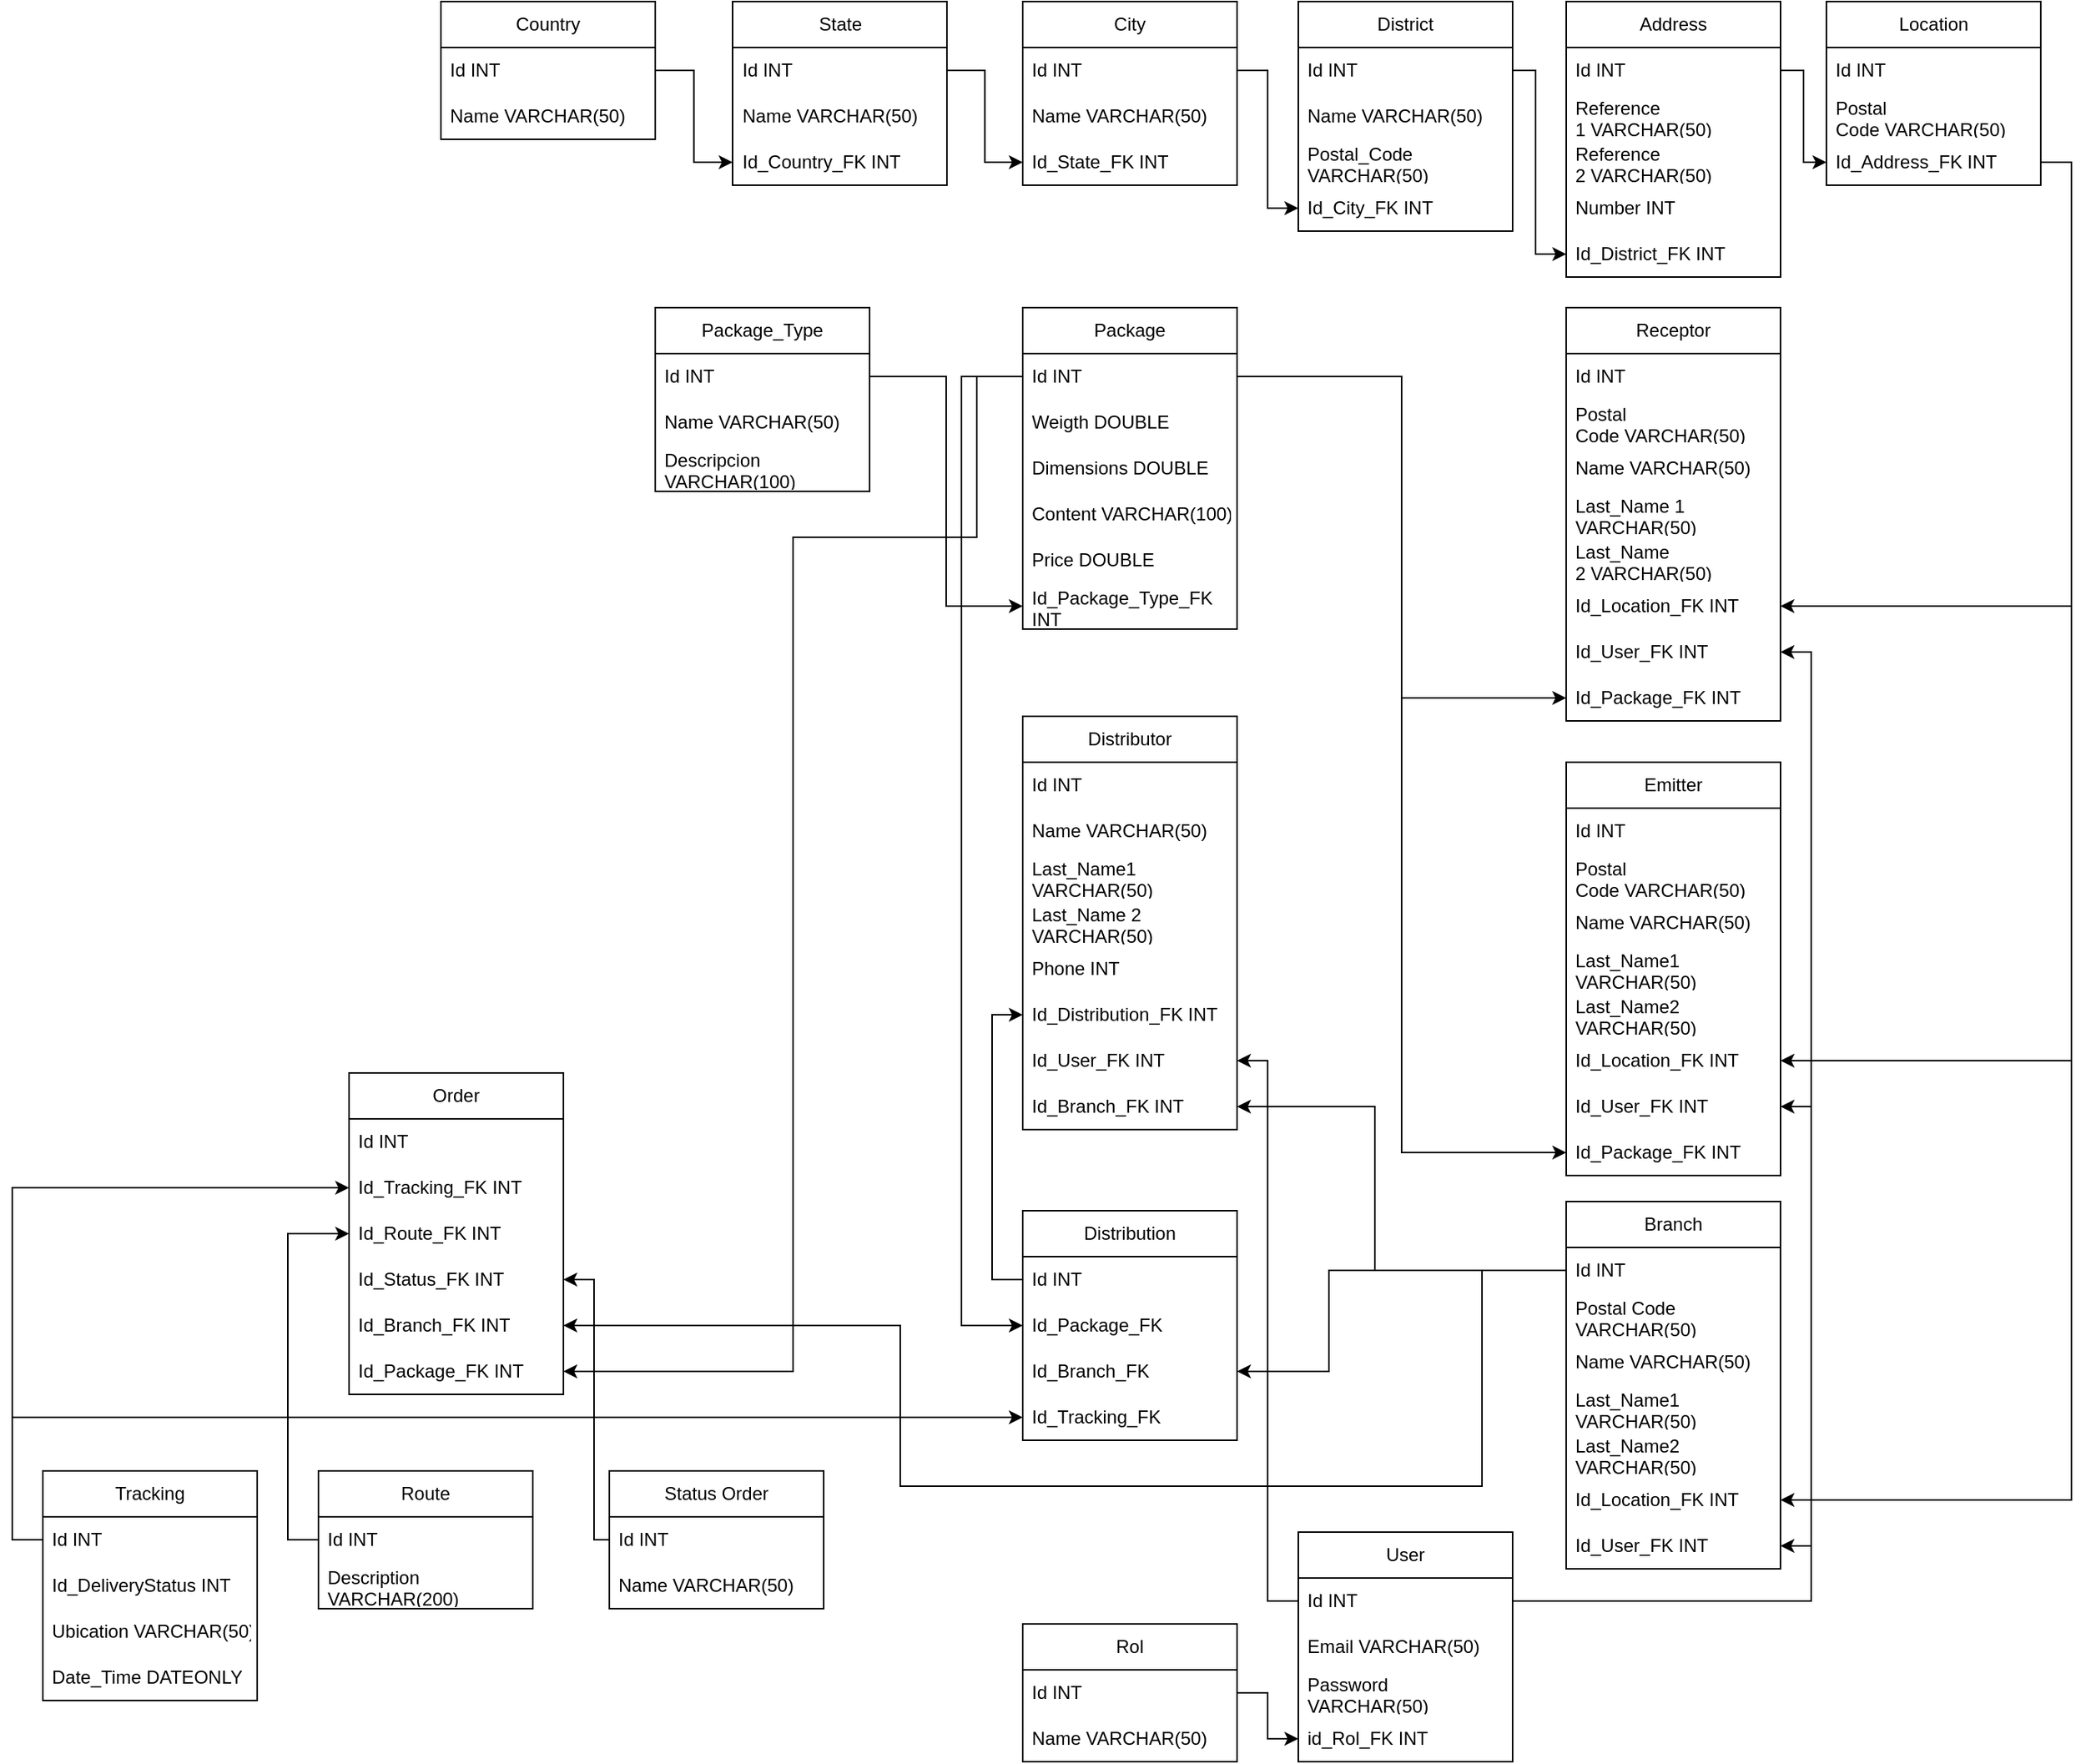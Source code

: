<mxfile version="22.1.5" type="device">
  <diagram name="Página-1" id="LrJ7DV3zyN1bLIxmUXlE">
    <mxGraphModel dx="2083" dy="2150" grid="1" gridSize="10" guides="1" tooltips="1" connect="1" arrows="1" fold="1" page="1" pageScale="1" pageWidth="827" pageHeight="1169" math="0" shadow="0">
      <root>
        <mxCell id="0" />
        <mxCell id="1" parent="0" />
        <mxCell id="vEgsFkJdeRJ79fr8vC9e-1" value="Country" style="swimlane;fontStyle=0;childLayout=stackLayout;horizontal=1;startSize=30;horizontalStack=0;resizeParent=1;resizeParentMax=0;resizeLast=0;collapsible=1;marginBottom=0;whiteSpace=wrap;html=1;" vertex="1" parent="1">
          <mxGeometry x="1000" y="-1120" width="140" height="90" as="geometry" />
        </mxCell>
        <mxCell id="vEgsFkJdeRJ79fr8vC9e-2" value="Id INT" style="text;strokeColor=none;fillColor=none;align=left;verticalAlign=middle;spacingLeft=4;spacingRight=4;overflow=hidden;points=[[0,0.5],[1,0.5]];portConstraint=eastwest;rotatable=0;whiteSpace=wrap;html=1;" vertex="1" parent="vEgsFkJdeRJ79fr8vC9e-1">
          <mxGeometry y="30" width="140" height="30" as="geometry" />
        </mxCell>
        <mxCell id="vEgsFkJdeRJ79fr8vC9e-3" value="Name VARCHAR(50)" style="text;strokeColor=none;fillColor=none;align=left;verticalAlign=middle;spacingLeft=4;spacingRight=4;overflow=hidden;points=[[0,0.5],[1,0.5]];portConstraint=eastwest;rotatable=0;whiteSpace=wrap;html=1;" vertex="1" parent="vEgsFkJdeRJ79fr8vC9e-1">
          <mxGeometry y="60" width="140" height="30" as="geometry" />
        </mxCell>
        <mxCell id="vEgsFkJdeRJ79fr8vC9e-4" value="City" style="swimlane;fontStyle=0;childLayout=stackLayout;horizontal=1;startSize=30;horizontalStack=0;resizeParent=1;resizeParentMax=0;resizeLast=0;collapsible=1;marginBottom=0;whiteSpace=wrap;html=1;" vertex="1" parent="1">
          <mxGeometry x="1380" y="-1120" width="140" height="120" as="geometry" />
        </mxCell>
        <mxCell id="vEgsFkJdeRJ79fr8vC9e-5" value="Id INT" style="text;strokeColor=none;fillColor=none;align=left;verticalAlign=middle;spacingLeft=4;spacingRight=4;overflow=hidden;points=[[0,0.5],[1,0.5]];portConstraint=eastwest;rotatable=0;whiteSpace=wrap;html=1;" vertex="1" parent="vEgsFkJdeRJ79fr8vC9e-4">
          <mxGeometry y="30" width="140" height="30" as="geometry" />
        </mxCell>
        <mxCell id="vEgsFkJdeRJ79fr8vC9e-6" value="Name VARCHAR(50)" style="text;strokeColor=none;fillColor=none;align=left;verticalAlign=middle;spacingLeft=4;spacingRight=4;overflow=hidden;points=[[0,0.5],[1,0.5]];portConstraint=eastwest;rotatable=0;whiteSpace=wrap;html=1;fontStyle=0" vertex="1" parent="vEgsFkJdeRJ79fr8vC9e-4">
          <mxGeometry y="60" width="140" height="30" as="geometry" />
        </mxCell>
        <mxCell id="vEgsFkJdeRJ79fr8vC9e-7" value="Id_State_FK INT" style="text;strokeColor=none;fillColor=none;align=left;verticalAlign=middle;spacingLeft=4;spacingRight=4;overflow=hidden;points=[[0,0.5],[1,0.5]];portConstraint=eastwest;rotatable=0;whiteSpace=wrap;html=1;fontStyle=0" vertex="1" parent="vEgsFkJdeRJ79fr8vC9e-4">
          <mxGeometry y="90" width="140" height="30" as="geometry" />
        </mxCell>
        <mxCell id="vEgsFkJdeRJ79fr8vC9e-8" value="State" style="swimlane;fontStyle=0;childLayout=stackLayout;horizontal=1;startSize=30;horizontalStack=0;resizeParent=1;resizeParentMax=0;resizeLast=0;collapsible=1;marginBottom=0;whiteSpace=wrap;html=1;" vertex="1" parent="1">
          <mxGeometry x="1190.5" y="-1120" width="140" height="120" as="geometry" />
        </mxCell>
        <mxCell id="vEgsFkJdeRJ79fr8vC9e-9" value="Id INT" style="text;strokeColor=none;fillColor=none;align=left;verticalAlign=middle;spacingLeft=4;spacingRight=4;overflow=hidden;points=[[0,0.5],[1,0.5]];portConstraint=eastwest;rotatable=0;whiteSpace=wrap;html=1;" vertex="1" parent="vEgsFkJdeRJ79fr8vC9e-8">
          <mxGeometry y="30" width="140" height="30" as="geometry" />
        </mxCell>
        <mxCell id="vEgsFkJdeRJ79fr8vC9e-10" value="Name VARCHAR(50)" style="text;strokeColor=none;fillColor=none;align=left;verticalAlign=middle;spacingLeft=4;spacingRight=4;overflow=hidden;points=[[0,0.5],[1,0.5]];portConstraint=eastwest;rotatable=0;whiteSpace=wrap;html=1;" vertex="1" parent="vEgsFkJdeRJ79fr8vC9e-8">
          <mxGeometry y="60" width="140" height="30" as="geometry" />
        </mxCell>
        <mxCell id="vEgsFkJdeRJ79fr8vC9e-11" value="Id_Country_FK INT" style="text;strokeColor=none;fillColor=none;align=left;verticalAlign=middle;spacingLeft=4;spacingRight=4;overflow=hidden;points=[[0,0.5],[1,0.5]];portConstraint=eastwest;rotatable=0;whiteSpace=wrap;html=1;" vertex="1" parent="vEgsFkJdeRJ79fr8vC9e-8">
          <mxGeometry y="90" width="140" height="30" as="geometry" />
        </mxCell>
        <mxCell id="vEgsFkJdeRJ79fr8vC9e-12" value="District" style="swimlane;fontStyle=0;childLayout=stackLayout;horizontal=1;startSize=30;horizontalStack=0;resizeParent=1;resizeParentMax=0;resizeLast=0;collapsible=1;marginBottom=0;whiteSpace=wrap;html=1;" vertex="1" parent="1">
          <mxGeometry x="1560" y="-1120" width="140" height="150" as="geometry" />
        </mxCell>
        <mxCell id="vEgsFkJdeRJ79fr8vC9e-13" value="Id INT" style="text;strokeColor=none;fillColor=none;align=left;verticalAlign=middle;spacingLeft=4;spacingRight=4;overflow=hidden;points=[[0,0.5],[1,0.5]];portConstraint=eastwest;rotatable=0;whiteSpace=wrap;html=1;" vertex="1" parent="vEgsFkJdeRJ79fr8vC9e-12">
          <mxGeometry y="30" width="140" height="30" as="geometry" />
        </mxCell>
        <mxCell id="vEgsFkJdeRJ79fr8vC9e-14" value="Name VARCHAR(50)" style="text;strokeColor=none;fillColor=none;align=left;verticalAlign=middle;spacingLeft=4;spacingRight=4;overflow=hidden;points=[[0,0.5],[1,0.5]];portConstraint=eastwest;rotatable=0;whiteSpace=wrap;html=1;" vertex="1" parent="vEgsFkJdeRJ79fr8vC9e-12">
          <mxGeometry y="60" width="140" height="30" as="geometry" />
        </mxCell>
        <mxCell id="vEgsFkJdeRJ79fr8vC9e-15" value="Postal_Code&amp;nbsp;&lt;br&gt;VARCHAR(50)" style="text;strokeColor=none;fillColor=none;align=left;verticalAlign=middle;spacingLeft=4;spacingRight=4;overflow=hidden;points=[[0,0.5],[1,0.5]];portConstraint=eastwest;rotatable=0;whiteSpace=wrap;html=1;" vertex="1" parent="vEgsFkJdeRJ79fr8vC9e-12">
          <mxGeometry y="90" width="140" height="30" as="geometry" />
        </mxCell>
        <mxCell id="vEgsFkJdeRJ79fr8vC9e-16" value="Id_City_FK INT" style="text;strokeColor=none;fillColor=none;align=left;verticalAlign=middle;spacingLeft=4;spacingRight=4;overflow=hidden;points=[[0,0.5],[1,0.5]];portConstraint=eastwest;rotatable=0;whiteSpace=wrap;html=1;" vertex="1" parent="vEgsFkJdeRJ79fr8vC9e-12">
          <mxGeometry y="120" width="140" height="30" as="geometry" />
        </mxCell>
        <mxCell id="vEgsFkJdeRJ79fr8vC9e-17" value="Address" style="swimlane;fontStyle=0;childLayout=stackLayout;horizontal=1;startSize=30;horizontalStack=0;resizeParent=1;resizeParentMax=0;resizeLast=0;collapsible=1;marginBottom=0;whiteSpace=wrap;html=1;" vertex="1" parent="1">
          <mxGeometry x="1735" y="-1120" width="140" height="180" as="geometry" />
        </mxCell>
        <mxCell id="vEgsFkJdeRJ79fr8vC9e-18" value="Id INT" style="text;strokeColor=none;fillColor=none;align=left;verticalAlign=middle;spacingLeft=4;spacingRight=4;overflow=hidden;points=[[0,0.5],[1,0.5]];portConstraint=eastwest;rotatable=0;whiteSpace=wrap;html=1;" vertex="1" parent="vEgsFkJdeRJ79fr8vC9e-17">
          <mxGeometry y="30" width="140" height="30" as="geometry" />
        </mxCell>
        <mxCell id="vEgsFkJdeRJ79fr8vC9e-19" value="Reference 1&amp;nbsp;VARCHAR(50)" style="text;strokeColor=none;fillColor=none;align=left;verticalAlign=middle;spacingLeft=4;spacingRight=4;overflow=hidden;points=[[0,0.5],[1,0.5]];portConstraint=eastwest;rotatable=0;whiteSpace=wrap;html=1;" vertex="1" parent="vEgsFkJdeRJ79fr8vC9e-17">
          <mxGeometry y="60" width="140" height="30" as="geometry" />
        </mxCell>
        <mxCell id="vEgsFkJdeRJ79fr8vC9e-20" value="Reference 2&amp;nbsp;VARCHAR(50)" style="text;strokeColor=none;fillColor=none;align=left;verticalAlign=middle;spacingLeft=4;spacingRight=4;overflow=hidden;points=[[0,0.5],[1,0.5]];portConstraint=eastwest;rotatable=0;whiteSpace=wrap;html=1;" vertex="1" parent="vEgsFkJdeRJ79fr8vC9e-17">
          <mxGeometry y="90" width="140" height="30" as="geometry" />
        </mxCell>
        <mxCell id="vEgsFkJdeRJ79fr8vC9e-21" value="Number INT" style="text;strokeColor=none;fillColor=none;align=left;verticalAlign=middle;spacingLeft=4;spacingRight=4;overflow=hidden;points=[[0,0.5],[1,0.5]];portConstraint=eastwest;rotatable=0;whiteSpace=wrap;html=1;" vertex="1" parent="vEgsFkJdeRJ79fr8vC9e-17">
          <mxGeometry y="120" width="140" height="30" as="geometry" />
        </mxCell>
        <mxCell id="vEgsFkJdeRJ79fr8vC9e-22" value="Id_District_FK INT" style="text;strokeColor=none;fillColor=none;align=left;verticalAlign=middle;spacingLeft=4;spacingRight=4;overflow=hidden;points=[[0,0.5],[1,0.5]];portConstraint=eastwest;rotatable=0;whiteSpace=wrap;html=1;" vertex="1" parent="vEgsFkJdeRJ79fr8vC9e-17">
          <mxGeometry y="150" width="140" height="30" as="geometry" />
        </mxCell>
        <mxCell id="vEgsFkJdeRJ79fr8vC9e-23" style="edgeStyle=orthogonalEdgeStyle;rounded=0;orthogonalLoop=1;jettySize=auto;html=1;exitX=1;exitY=0.5;exitDx=0;exitDy=0;" edge="1" parent="1" source="vEgsFkJdeRJ79fr8vC9e-2" target="vEgsFkJdeRJ79fr8vC9e-11">
          <mxGeometry relative="1" as="geometry" />
        </mxCell>
        <mxCell id="vEgsFkJdeRJ79fr8vC9e-24" style="edgeStyle=orthogonalEdgeStyle;rounded=0;orthogonalLoop=1;jettySize=auto;html=1;exitX=1;exitY=0.5;exitDx=0;exitDy=0;" edge="1" parent="1" source="vEgsFkJdeRJ79fr8vC9e-9" target="vEgsFkJdeRJ79fr8vC9e-7">
          <mxGeometry relative="1" as="geometry" />
        </mxCell>
        <mxCell id="vEgsFkJdeRJ79fr8vC9e-25" style="edgeStyle=orthogonalEdgeStyle;rounded=0;orthogonalLoop=1;jettySize=auto;html=1;exitX=1;exitY=0.5;exitDx=0;exitDy=0;entryX=0;entryY=0.5;entryDx=0;entryDy=0;" edge="1" parent="1" source="vEgsFkJdeRJ79fr8vC9e-5" target="vEgsFkJdeRJ79fr8vC9e-16">
          <mxGeometry relative="1" as="geometry" />
        </mxCell>
        <mxCell id="vEgsFkJdeRJ79fr8vC9e-26" style="edgeStyle=orthogonalEdgeStyle;rounded=0;orthogonalLoop=1;jettySize=auto;html=1;exitX=1;exitY=0.5;exitDx=0;exitDy=0;" edge="1" parent="1" source="vEgsFkJdeRJ79fr8vC9e-13" target="vEgsFkJdeRJ79fr8vC9e-22">
          <mxGeometry relative="1" as="geometry">
            <Array as="points">
              <mxPoint x="1715" y="-1075" />
              <mxPoint x="1715" y="-955" />
            </Array>
          </mxGeometry>
        </mxCell>
        <mxCell id="vEgsFkJdeRJ79fr8vC9e-27" value="Location" style="swimlane;fontStyle=0;childLayout=stackLayout;horizontal=1;startSize=30;horizontalStack=0;resizeParent=1;resizeParentMax=0;resizeLast=0;collapsible=1;marginBottom=0;whiteSpace=wrap;html=1;" vertex="1" parent="1">
          <mxGeometry x="1904.95" y="-1120" width="140" height="120" as="geometry" />
        </mxCell>
        <mxCell id="vEgsFkJdeRJ79fr8vC9e-28" value="Id INT" style="text;strokeColor=none;fillColor=none;align=left;verticalAlign=middle;spacingLeft=4;spacingRight=4;overflow=hidden;points=[[0,0.5],[1,0.5]];portConstraint=eastwest;rotatable=0;whiteSpace=wrap;html=1;" vertex="1" parent="vEgsFkJdeRJ79fr8vC9e-27">
          <mxGeometry y="30" width="140" height="30" as="geometry" />
        </mxCell>
        <mxCell id="vEgsFkJdeRJ79fr8vC9e-29" value="Postal Code&amp;nbsp;VARCHAR(50)" style="text;strokeColor=none;fillColor=none;align=left;verticalAlign=middle;spacingLeft=4;spacingRight=4;overflow=hidden;points=[[0,0.5],[1,0.5]];portConstraint=eastwest;rotatable=0;whiteSpace=wrap;html=1;" vertex="1" parent="vEgsFkJdeRJ79fr8vC9e-27">
          <mxGeometry y="60" width="140" height="30" as="geometry" />
        </mxCell>
        <mxCell id="vEgsFkJdeRJ79fr8vC9e-30" value="Id_Address_FK INT" style="text;strokeColor=none;fillColor=none;align=left;verticalAlign=middle;spacingLeft=4;spacingRight=4;overflow=hidden;points=[[0,0.5],[1,0.5]];portConstraint=eastwest;rotatable=0;whiteSpace=wrap;html=1;" vertex="1" parent="vEgsFkJdeRJ79fr8vC9e-27">
          <mxGeometry y="90" width="140" height="30" as="geometry" />
        </mxCell>
        <mxCell id="vEgsFkJdeRJ79fr8vC9e-31" style="edgeStyle=orthogonalEdgeStyle;rounded=0;orthogonalLoop=1;jettySize=auto;html=1;exitX=1;exitY=0.5;exitDx=0;exitDy=0;entryX=0;entryY=0.5;entryDx=0;entryDy=0;" edge="1" parent="1" source="vEgsFkJdeRJ79fr8vC9e-18" target="vEgsFkJdeRJ79fr8vC9e-30">
          <mxGeometry relative="1" as="geometry">
            <Array as="points">
              <mxPoint x="1890" y="-1075" />
              <mxPoint x="1890" y="-1015" />
            </Array>
          </mxGeometry>
        </mxCell>
        <mxCell id="vEgsFkJdeRJ79fr8vC9e-32" value="Receptor" style="swimlane;fontStyle=0;childLayout=stackLayout;horizontal=1;startSize=30;horizontalStack=0;resizeParent=1;resizeParentMax=0;resizeLast=0;collapsible=1;marginBottom=0;whiteSpace=wrap;html=1;" vertex="1" parent="1">
          <mxGeometry x="1734.95" y="-920" width="140" height="270" as="geometry" />
        </mxCell>
        <mxCell id="vEgsFkJdeRJ79fr8vC9e-33" value="Id INT" style="text;strokeColor=none;fillColor=none;align=left;verticalAlign=middle;spacingLeft=4;spacingRight=4;overflow=hidden;points=[[0,0.5],[1,0.5]];portConstraint=eastwest;rotatable=0;whiteSpace=wrap;html=1;" vertex="1" parent="vEgsFkJdeRJ79fr8vC9e-32">
          <mxGeometry y="30" width="140" height="30" as="geometry" />
        </mxCell>
        <mxCell id="vEgsFkJdeRJ79fr8vC9e-34" value="Postal Code&amp;nbsp;VARCHAR(50)" style="text;strokeColor=none;fillColor=none;align=left;verticalAlign=middle;spacingLeft=4;spacingRight=4;overflow=hidden;points=[[0,0.5],[1,0.5]];portConstraint=eastwest;rotatable=0;whiteSpace=wrap;html=1;" vertex="1" parent="vEgsFkJdeRJ79fr8vC9e-32">
          <mxGeometry y="60" width="140" height="30" as="geometry" />
        </mxCell>
        <mxCell id="vEgsFkJdeRJ79fr8vC9e-35" value="Name VARCHAR(50)" style="text;strokeColor=none;fillColor=none;align=left;verticalAlign=middle;spacingLeft=4;spacingRight=4;overflow=hidden;points=[[0,0.5],[1,0.5]];portConstraint=eastwest;rotatable=0;whiteSpace=wrap;html=1;" vertex="1" parent="vEgsFkJdeRJ79fr8vC9e-32">
          <mxGeometry y="90" width="140" height="30" as="geometry" />
        </mxCell>
        <mxCell id="vEgsFkJdeRJ79fr8vC9e-36" value="Last_Name 1 VARCHAR(50)" style="text;strokeColor=none;fillColor=none;align=left;verticalAlign=middle;spacingLeft=4;spacingRight=4;overflow=hidden;points=[[0,0.5],[1,0.5]];portConstraint=eastwest;rotatable=0;whiteSpace=wrap;html=1;" vertex="1" parent="vEgsFkJdeRJ79fr8vC9e-32">
          <mxGeometry y="120" width="140" height="30" as="geometry" />
        </mxCell>
        <mxCell id="vEgsFkJdeRJ79fr8vC9e-37" value="Last_Name 2&amp;nbsp;VARCHAR(50)" style="text;strokeColor=none;fillColor=none;align=left;verticalAlign=middle;spacingLeft=4;spacingRight=4;overflow=hidden;points=[[0,0.5],[1,0.5]];portConstraint=eastwest;rotatable=0;whiteSpace=wrap;html=1;" vertex="1" parent="vEgsFkJdeRJ79fr8vC9e-32">
          <mxGeometry y="150" width="140" height="30" as="geometry" />
        </mxCell>
        <mxCell id="vEgsFkJdeRJ79fr8vC9e-38" value="Id_Location_FK INT" style="text;strokeColor=none;fillColor=none;align=left;verticalAlign=middle;spacingLeft=4;spacingRight=4;overflow=hidden;points=[[0,0.5],[1,0.5]];portConstraint=eastwest;rotatable=0;whiteSpace=wrap;html=1;" vertex="1" parent="vEgsFkJdeRJ79fr8vC9e-32">
          <mxGeometry y="180" width="140" height="30" as="geometry" />
        </mxCell>
        <mxCell id="vEgsFkJdeRJ79fr8vC9e-39" value="Id_User_FK INT" style="text;strokeColor=none;fillColor=none;align=left;verticalAlign=middle;spacingLeft=4;spacingRight=4;overflow=hidden;points=[[0,0.5],[1,0.5]];portConstraint=eastwest;rotatable=0;whiteSpace=wrap;html=1;" vertex="1" parent="vEgsFkJdeRJ79fr8vC9e-32">
          <mxGeometry y="210" width="140" height="30" as="geometry" />
        </mxCell>
        <mxCell id="vEgsFkJdeRJ79fr8vC9e-40" value="Id_Package_FK INT" style="text;strokeColor=none;fillColor=none;align=left;verticalAlign=middle;spacingLeft=4;spacingRight=4;overflow=hidden;points=[[0,0.5],[1,0.5]];portConstraint=eastwest;rotatable=0;whiteSpace=wrap;html=1;" vertex="1" parent="vEgsFkJdeRJ79fr8vC9e-32">
          <mxGeometry y="240" width="140" height="30" as="geometry" />
        </mxCell>
        <mxCell id="vEgsFkJdeRJ79fr8vC9e-41" value="Emitter" style="swimlane;fontStyle=0;childLayout=stackLayout;horizontal=1;startSize=30;horizontalStack=0;resizeParent=1;resizeParentMax=0;resizeLast=0;collapsible=1;marginBottom=0;whiteSpace=wrap;html=1;" vertex="1" parent="1">
          <mxGeometry x="1735" y="-623" width="140" height="270" as="geometry" />
        </mxCell>
        <mxCell id="vEgsFkJdeRJ79fr8vC9e-42" value="Id INT" style="text;strokeColor=none;fillColor=none;align=left;verticalAlign=middle;spacingLeft=4;spacingRight=4;overflow=hidden;points=[[0,0.5],[1,0.5]];portConstraint=eastwest;rotatable=0;whiteSpace=wrap;html=1;" vertex="1" parent="vEgsFkJdeRJ79fr8vC9e-41">
          <mxGeometry y="30" width="140" height="30" as="geometry" />
        </mxCell>
        <mxCell id="vEgsFkJdeRJ79fr8vC9e-43" value="Postal Code&amp;nbsp;VARCHAR(50)" style="text;strokeColor=none;fillColor=none;align=left;verticalAlign=middle;spacingLeft=4;spacingRight=4;overflow=hidden;points=[[0,0.5],[1,0.5]];portConstraint=eastwest;rotatable=0;whiteSpace=wrap;html=1;" vertex="1" parent="vEgsFkJdeRJ79fr8vC9e-41">
          <mxGeometry y="60" width="140" height="30" as="geometry" />
        </mxCell>
        <mxCell id="vEgsFkJdeRJ79fr8vC9e-44" value="Name&amp;nbsp;VARCHAR(50)" style="text;strokeColor=none;fillColor=none;align=left;verticalAlign=middle;spacingLeft=4;spacingRight=4;overflow=hidden;points=[[0,0.5],[1,0.5]];portConstraint=eastwest;rotatable=0;whiteSpace=wrap;html=1;" vertex="1" parent="vEgsFkJdeRJ79fr8vC9e-41">
          <mxGeometry y="90" width="140" height="30" as="geometry" />
        </mxCell>
        <mxCell id="vEgsFkJdeRJ79fr8vC9e-45" value="Last_Name1&amp;nbsp;&lt;br&gt;VARCHAR(50)" style="text;strokeColor=none;fillColor=none;align=left;verticalAlign=middle;spacingLeft=4;spacingRight=4;overflow=hidden;points=[[0,0.5],[1,0.5]];portConstraint=eastwest;rotatable=0;whiteSpace=wrap;html=1;" vertex="1" parent="vEgsFkJdeRJ79fr8vC9e-41">
          <mxGeometry y="120" width="140" height="30" as="geometry" />
        </mxCell>
        <mxCell id="vEgsFkJdeRJ79fr8vC9e-46" value="Last_Name2&lt;br&gt;VARCHAR(50)" style="text;strokeColor=none;fillColor=none;align=left;verticalAlign=middle;spacingLeft=4;spacingRight=4;overflow=hidden;points=[[0,0.5],[1,0.5]];portConstraint=eastwest;rotatable=0;whiteSpace=wrap;html=1;" vertex="1" parent="vEgsFkJdeRJ79fr8vC9e-41">
          <mxGeometry y="150" width="140" height="30" as="geometry" />
        </mxCell>
        <mxCell id="vEgsFkJdeRJ79fr8vC9e-47" value="Id_Location_FK INT" style="text;strokeColor=none;fillColor=none;align=left;verticalAlign=middle;spacingLeft=4;spacingRight=4;overflow=hidden;points=[[0,0.5],[1,0.5]];portConstraint=eastwest;rotatable=0;whiteSpace=wrap;html=1;" vertex="1" parent="vEgsFkJdeRJ79fr8vC9e-41">
          <mxGeometry y="180" width="140" height="30" as="geometry" />
        </mxCell>
        <mxCell id="vEgsFkJdeRJ79fr8vC9e-48" value="Id_User_FK INT" style="text;strokeColor=none;fillColor=none;align=left;verticalAlign=middle;spacingLeft=4;spacingRight=4;overflow=hidden;points=[[0,0.5],[1,0.5]];portConstraint=eastwest;rotatable=0;whiteSpace=wrap;html=1;" vertex="1" parent="vEgsFkJdeRJ79fr8vC9e-41">
          <mxGeometry y="210" width="140" height="30" as="geometry" />
        </mxCell>
        <mxCell id="vEgsFkJdeRJ79fr8vC9e-49" value="Id_Package_FK INT" style="text;strokeColor=none;fillColor=none;align=left;verticalAlign=middle;spacingLeft=4;spacingRight=4;overflow=hidden;points=[[0,0.5],[1,0.5]];portConstraint=eastwest;rotatable=0;whiteSpace=wrap;html=1;" vertex="1" parent="vEgsFkJdeRJ79fr8vC9e-41">
          <mxGeometry y="240" width="140" height="30" as="geometry" />
        </mxCell>
        <mxCell id="vEgsFkJdeRJ79fr8vC9e-50" value="Branch" style="swimlane;fontStyle=0;childLayout=stackLayout;horizontal=1;startSize=30;horizontalStack=0;resizeParent=1;resizeParentMax=0;resizeLast=0;collapsible=1;marginBottom=0;whiteSpace=wrap;html=1;" vertex="1" parent="1">
          <mxGeometry x="1734.95" y="-336" width="140" height="240" as="geometry" />
        </mxCell>
        <mxCell id="vEgsFkJdeRJ79fr8vC9e-51" value="Id INT" style="text;strokeColor=none;fillColor=none;align=left;verticalAlign=middle;spacingLeft=4;spacingRight=4;overflow=hidden;points=[[0,0.5],[1,0.5]];portConstraint=eastwest;rotatable=0;whiteSpace=wrap;html=1;" vertex="1" parent="vEgsFkJdeRJ79fr8vC9e-50">
          <mxGeometry y="30" width="140" height="30" as="geometry" />
        </mxCell>
        <mxCell id="vEgsFkJdeRJ79fr8vC9e-52" value="Postal Code VARCHAR(50)" style="text;strokeColor=none;fillColor=none;align=left;verticalAlign=middle;spacingLeft=4;spacingRight=4;overflow=hidden;points=[[0,0.5],[1,0.5]];portConstraint=eastwest;rotatable=0;whiteSpace=wrap;html=1;" vertex="1" parent="vEgsFkJdeRJ79fr8vC9e-50">
          <mxGeometry y="60" width="140" height="30" as="geometry" />
        </mxCell>
        <mxCell id="vEgsFkJdeRJ79fr8vC9e-53" value="Name&amp;nbsp;VARCHAR(50)" style="text;strokeColor=none;fillColor=none;align=left;verticalAlign=middle;spacingLeft=4;spacingRight=4;overflow=hidden;points=[[0,0.5],[1,0.5]];portConstraint=eastwest;rotatable=0;whiteSpace=wrap;html=1;" vertex="1" parent="vEgsFkJdeRJ79fr8vC9e-50">
          <mxGeometry y="90" width="140" height="30" as="geometry" />
        </mxCell>
        <mxCell id="vEgsFkJdeRJ79fr8vC9e-54" value="Last_Name1&amp;nbsp;&lt;br&gt;VARCHAR(50)" style="text;strokeColor=none;fillColor=none;align=left;verticalAlign=middle;spacingLeft=4;spacingRight=4;overflow=hidden;points=[[0,0.5],[1,0.5]];portConstraint=eastwest;rotatable=0;whiteSpace=wrap;html=1;" vertex="1" parent="vEgsFkJdeRJ79fr8vC9e-50">
          <mxGeometry y="120" width="140" height="30" as="geometry" />
        </mxCell>
        <mxCell id="vEgsFkJdeRJ79fr8vC9e-55" value="Last_Name2&lt;br&gt;VARCHAR(50)" style="text;strokeColor=none;fillColor=none;align=left;verticalAlign=middle;spacingLeft=4;spacingRight=4;overflow=hidden;points=[[0,0.5],[1,0.5]];portConstraint=eastwest;rotatable=0;whiteSpace=wrap;html=1;" vertex="1" parent="vEgsFkJdeRJ79fr8vC9e-50">
          <mxGeometry y="150" width="140" height="30" as="geometry" />
        </mxCell>
        <mxCell id="vEgsFkJdeRJ79fr8vC9e-56" value="Id_Location_FK INT" style="text;strokeColor=none;fillColor=none;align=left;verticalAlign=middle;spacingLeft=4;spacingRight=4;overflow=hidden;points=[[0,0.5],[1,0.5]];portConstraint=eastwest;rotatable=0;whiteSpace=wrap;html=1;" vertex="1" parent="vEgsFkJdeRJ79fr8vC9e-50">
          <mxGeometry y="180" width="140" height="30" as="geometry" />
        </mxCell>
        <mxCell id="vEgsFkJdeRJ79fr8vC9e-57" value="Id_User_FK INT" style="text;strokeColor=none;fillColor=none;align=left;verticalAlign=middle;spacingLeft=4;spacingRight=4;overflow=hidden;points=[[0,0.5],[1,0.5]];portConstraint=eastwest;rotatable=0;whiteSpace=wrap;html=1;" vertex="1" parent="vEgsFkJdeRJ79fr8vC9e-50">
          <mxGeometry y="210" width="140" height="30" as="geometry" />
        </mxCell>
        <mxCell id="vEgsFkJdeRJ79fr8vC9e-58" style="edgeStyle=orthogonalEdgeStyle;rounded=0;orthogonalLoop=1;jettySize=auto;html=1;exitX=1;exitY=0.5;exitDx=0;exitDy=0;entryX=1;entryY=0.5;entryDx=0;entryDy=0;" edge="1" parent="1" source="vEgsFkJdeRJ79fr8vC9e-30" target="vEgsFkJdeRJ79fr8vC9e-47">
          <mxGeometry relative="1" as="geometry" />
        </mxCell>
        <mxCell id="vEgsFkJdeRJ79fr8vC9e-59" style="edgeStyle=orthogonalEdgeStyle;rounded=0;orthogonalLoop=1;jettySize=auto;html=1;exitX=1;exitY=0.5;exitDx=0;exitDy=0;entryX=1;entryY=0.5;entryDx=0;entryDy=0;" edge="1" parent="1" source="vEgsFkJdeRJ79fr8vC9e-30" target="vEgsFkJdeRJ79fr8vC9e-38">
          <mxGeometry relative="1" as="geometry" />
        </mxCell>
        <mxCell id="vEgsFkJdeRJ79fr8vC9e-60" style="edgeStyle=orthogonalEdgeStyle;rounded=0;orthogonalLoop=1;jettySize=auto;html=1;exitX=1;exitY=0.5;exitDx=0;exitDy=0;" edge="1" parent="1" source="vEgsFkJdeRJ79fr8vC9e-30" target="vEgsFkJdeRJ79fr8vC9e-56">
          <mxGeometry relative="1" as="geometry" />
        </mxCell>
        <mxCell id="vEgsFkJdeRJ79fr8vC9e-61" value="User" style="swimlane;fontStyle=0;childLayout=stackLayout;horizontal=1;startSize=30;horizontalStack=0;resizeParent=1;resizeParentMax=0;resizeLast=0;collapsible=1;marginBottom=0;whiteSpace=wrap;html=1;" vertex="1" parent="1">
          <mxGeometry x="1560" y="-120" width="140" height="150" as="geometry" />
        </mxCell>
        <mxCell id="vEgsFkJdeRJ79fr8vC9e-62" value="Id INT" style="text;strokeColor=none;fillColor=none;align=left;verticalAlign=middle;spacingLeft=4;spacingRight=4;overflow=hidden;points=[[0,0.5],[1,0.5]];portConstraint=eastwest;rotatable=0;whiteSpace=wrap;html=1;" vertex="1" parent="vEgsFkJdeRJ79fr8vC9e-61">
          <mxGeometry y="30" width="140" height="30" as="geometry" />
        </mxCell>
        <mxCell id="vEgsFkJdeRJ79fr8vC9e-63" value="Email&amp;nbsp;VARCHAR(50)" style="text;strokeColor=none;fillColor=none;align=left;verticalAlign=middle;spacingLeft=4;spacingRight=4;overflow=hidden;points=[[0,0.5],[1,0.5]];portConstraint=eastwest;rotatable=0;whiteSpace=wrap;html=1;" vertex="1" parent="vEgsFkJdeRJ79fr8vC9e-61">
          <mxGeometry y="60" width="140" height="30" as="geometry" />
        </mxCell>
        <mxCell id="vEgsFkJdeRJ79fr8vC9e-64" value="Password&amp;nbsp;&lt;br&gt;VARCHAR(50)" style="text;strokeColor=none;fillColor=none;align=left;verticalAlign=middle;spacingLeft=4;spacingRight=4;overflow=hidden;points=[[0,0.5],[1,0.5]];portConstraint=eastwest;rotatable=0;whiteSpace=wrap;html=1;" vertex="1" parent="vEgsFkJdeRJ79fr8vC9e-61">
          <mxGeometry y="90" width="140" height="30" as="geometry" />
        </mxCell>
        <mxCell id="vEgsFkJdeRJ79fr8vC9e-65" value="id_Rol_FK INT" style="text;strokeColor=none;fillColor=none;align=left;verticalAlign=middle;spacingLeft=4;spacingRight=4;overflow=hidden;points=[[0,0.5],[1,0.5]];portConstraint=eastwest;rotatable=0;whiteSpace=wrap;html=1;" vertex="1" parent="vEgsFkJdeRJ79fr8vC9e-61">
          <mxGeometry y="120" width="140" height="30" as="geometry" />
        </mxCell>
        <mxCell id="vEgsFkJdeRJ79fr8vC9e-66" style="edgeStyle=orthogonalEdgeStyle;rounded=0;orthogonalLoop=1;jettySize=auto;html=1;exitX=1;exitY=0.5;exitDx=0;exitDy=0;entryX=1;entryY=0.5;entryDx=0;entryDy=0;" edge="1" parent="1" source="vEgsFkJdeRJ79fr8vC9e-62" target="vEgsFkJdeRJ79fr8vC9e-57">
          <mxGeometry relative="1" as="geometry" />
        </mxCell>
        <mxCell id="vEgsFkJdeRJ79fr8vC9e-67" style="edgeStyle=orthogonalEdgeStyle;rounded=0;orthogonalLoop=1;jettySize=auto;html=1;entryX=1;entryY=0.5;entryDx=0;entryDy=0;" edge="1" parent="1" source="vEgsFkJdeRJ79fr8vC9e-62" target="vEgsFkJdeRJ79fr8vC9e-48">
          <mxGeometry relative="1" as="geometry" />
        </mxCell>
        <mxCell id="vEgsFkJdeRJ79fr8vC9e-68" style="edgeStyle=orthogonalEdgeStyle;rounded=0;orthogonalLoop=1;jettySize=auto;html=1;entryX=1;entryY=0.5;entryDx=0;entryDy=0;" edge="1" parent="1" source="vEgsFkJdeRJ79fr8vC9e-62" target="vEgsFkJdeRJ79fr8vC9e-39">
          <mxGeometry relative="1" as="geometry" />
        </mxCell>
        <mxCell id="vEgsFkJdeRJ79fr8vC9e-69" value="Package" style="swimlane;fontStyle=0;childLayout=stackLayout;horizontal=1;startSize=30;horizontalStack=0;resizeParent=1;resizeParentMax=0;resizeLast=0;collapsible=1;marginBottom=0;whiteSpace=wrap;html=1;" vertex="1" parent="1">
          <mxGeometry x="1380" y="-920" width="140" height="210" as="geometry" />
        </mxCell>
        <mxCell id="vEgsFkJdeRJ79fr8vC9e-70" value="Id INT" style="text;strokeColor=none;fillColor=none;align=left;verticalAlign=middle;spacingLeft=4;spacingRight=4;overflow=hidden;points=[[0,0.5],[1,0.5]];portConstraint=eastwest;rotatable=0;whiteSpace=wrap;html=1;" vertex="1" parent="vEgsFkJdeRJ79fr8vC9e-69">
          <mxGeometry y="30" width="140" height="30" as="geometry" />
        </mxCell>
        <mxCell id="vEgsFkJdeRJ79fr8vC9e-72" value="Weigth DOUBLE" style="text;strokeColor=none;fillColor=none;align=left;verticalAlign=middle;spacingLeft=4;spacingRight=4;overflow=hidden;points=[[0,0.5],[1,0.5]];portConstraint=eastwest;rotatable=0;whiteSpace=wrap;html=1;" vertex="1" parent="vEgsFkJdeRJ79fr8vC9e-69">
          <mxGeometry y="60" width="140" height="30" as="geometry" />
        </mxCell>
        <mxCell id="vEgsFkJdeRJ79fr8vC9e-73" value="Dimensions DOUBLE" style="text;strokeColor=none;fillColor=none;align=left;verticalAlign=middle;spacingLeft=4;spacingRight=4;overflow=hidden;points=[[0,0.5],[1,0.5]];portConstraint=eastwest;rotatable=0;whiteSpace=wrap;html=1;" vertex="1" parent="vEgsFkJdeRJ79fr8vC9e-69">
          <mxGeometry y="90" width="140" height="30" as="geometry" />
        </mxCell>
        <mxCell id="vEgsFkJdeRJ79fr8vC9e-74" value="Content&amp;nbsp;VARCHAR(100)" style="text;strokeColor=none;fillColor=none;align=left;verticalAlign=middle;spacingLeft=4;spacingRight=4;overflow=hidden;points=[[0,0.5],[1,0.5]];portConstraint=eastwest;rotatable=0;whiteSpace=wrap;html=1;" vertex="1" parent="vEgsFkJdeRJ79fr8vC9e-69">
          <mxGeometry y="120" width="140" height="30" as="geometry" />
        </mxCell>
        <mxCell id="vEgsFkJdeRJ79fr8vC9e-75" value="Price DOUBLE" style="text;strokeColor=none;fillColor=none;align=left;verticalAlign=middle;spacingLeft=4;spacingRight=4;overflow=hidden;points=[[0,0.5],[1,0.5]];portConstraint=eastwest;rotatable=0;whiteSpace=wrap;html=1;" vertex="1" parent="vEgsFkJdeRJ79fr8vC9e-69">
          <mxGeometry y="150" width="140" height="30" as="geometry" />
        </mxCell>
        <mxCell id="vEgsFkJdeRJ79fr8vC9e-71" value="Id_Package_Type_FK&lt;br&gt;INT" style="text;strokeColor=none;fillColor=none;align=left;verticalAlign=middle;spacingLeft=4;spacingRight=4;overflow=hidden;points=[[0,0.5],[1,0.5]];portConstraint=eastwest;rotatable=0;whiteSpace=wrap;html=1;" vertex="1" parent="vEgsFkJdeRJ79fr8vC9e-69">
          <mxGeometry y="180" width="140" height="30" as="geometry" />
        </mxCell>
        <mxCell id="vEgsFkJdeRJ79fr8vC9e-77" value="Package_Type" style="swimlane;fontStyle=0;childLayout=stackLayout;horizontal=1;startSize=30;horizontalStack=0;resizeParent=1;resizeParentMax=0;resizeLast=0;collapsible=1;marginBottom=0;whiteSpace=wrap;html=1;" vertex="1" parent="1">
          <mxGeometry x="1140" y="-920" width="140" height="120" as="geometry" />
        </mxCell>
        <mxCell id="vEgsFkJdeRJ79fr8vC9e-78" value="Id INT" style="text;strokeColor=none;fillColor=none;align=left;verticalAlign=middle;spacingLeft=4;spacingRight=4;overflow=hidden;points=[[0,0.5],[1,0.5]];portConstraint=eastwest;rotatable=0;whiteSpace=wrap;html=1;" vertex="1" parent="vEgsFkJdeRJ79fr8vC9e-77">
          <mxGeometry y="30" width="140" height="30" as="geometry" />
        </mxCell>
        <mxCell id="vEgsFkJdeRJ79fr8vC9e-79" value="Name&amp;nbsp;VARCHAR(50)" style="text;strokeColor=none;fillColor=none;align=left;verticalAlign=middle;spacingLeft=4;spacingRight=4;overflow=hidden;points=[[0,0.5],[1,0.5]];portConstraint=eastwest;rotatable=0;whiteSpace=wrap;html=1;" vertex="1" parent="vEgsFkJdeRJ79fr8vC9e-77">
          <mxGeometry y="60" width="140" height="30" as="geometry" />
        </mxCell>
        <mxCell id="vEgsFkJdeRJ79fr8vC9e-80" value="Descripcion&amp;nbsp;&lt;br&gt;VARCHAR(100)" style="text;strokeColor=none;fillColor=none;align=left;verticalAlign=middle;spacingLeft=4;spacingRight=4;overflow=hidden;points=[[0,0.5],[1,0.5]];portConstraint=eastwest;rotatable=0;whiteSpace=wrap;html=1;" vertex="1" parent="vEgsFkJdeRJ79fr8vC9e-77">
          <mxGeometry y="90" width="140" height="30" as="geometry" />
        </mxCell>
        <mxCell id="vEgsFkJdeRJ79fr8vC9e-81" style="edgeStyle=orthogonalEdgeStyle;rounded=0;orthogonalLoop=1;jettySize=auto;html=1;exitX=1;exitY=0.5;exitDx=0;exitDy=0;" edge="1" parent="1" source="vEgsFkJdeRJ79fr8vC9e-78" target="vEgsFkJdeRJ79fr8vC9e-71">
          <mxGeometry relative="1" as="geometry" />
        </mxCell>
        <mxCell id="vEgsFkJdeRJ79fr8vC9e-82" style="edgeStyle=orthogonalEdgeStyle;rounded=0;orthogonalLoop=1;jettySize=auto;html=1;exitX=1;exitY=0.5;exitDx=0;exitDy=0;entryX=0;entryY=0.5;entryDx=0;entryDy=0;" edge="1" parent="1" source="vEgsFkJdeRJ79fr8vC9e-70" target="vEgsFkJdeRJ79fr8vC9e-40">
          <mxGeometry relative="1" as="geometry" />
        </mxCell>
        <mxCell id="vEgsFkJdeRJ79fr8vC9e-83" style="edgeStyle=orthogonalEdgeStyle;rounded=0;orthogonalLoop=1;jettySize=auto;html=1;entryX=0;entryY=0.5;entryDx=0;entryDy=0;" edge="1" parent="1" source="vEgsFkJdeRJ79fr8vC9e-70" target="vEgsFkJdeRJ79fr8vC9e-49">
          <mxGeometry relative="1" as="geometry" />
        </mxCell>
        <mxCell id="vEgsFkJdeRJ79fr8vC9e-84" value="Distributor" style="swimlane;fontStyle=0;childLayout=stackLayout;horizontal=1;startSize=30;horizontalStack=0;resizeParent=1;resizeParentMax=0;resizeLast=0;collapsible=1;marginBottom=0;whiteSpace=wrap;html=1;" vertex="1" parent="1">
          <mxGeometry x="1380" y="-653" width="140" height="270" as="geometry" />
        </mxCell>
        <mxCell id="vEgsFkJdeRJ79fr8vC9e-85" value="Id INT" style="text;strokeColor=none;fillColor=none;align=left;verticalAlign=middle;spacingLeft=4;spacingRight=4;overflow=hidden;points=[[0,0.5],[1,0.5]];portConstraint=eastwest;rotatable=0;whiteSpace=wrap;html=1;" vertex="1" parent="vEgsFkJdeRJ79fr8vC9e-84">
          <mxGeometry y="30" width="140" height="30" as="geometry" />
        </mxCell>
        <mxCell id="vEgsFkJdeRJ79fr8vC9e-86" value="Name&amp;nbsp;VARCHAR(50)" style="text;strokeColor=none;fillColor=none;align=left;verticalAlign=middle;spacingLeft=4;spacingRight=4;overflow=hidden;points=[[0,0.5],[1,0.5]];portConstraint=eastwest;rotatable=0;whiteSpace=wrap;html=1;" vertex="1" parent="vEgsFkJdeRJ79fr8vC9e-84">
          <mxGeometry y="60" width="140" height="30" as="geometry" />
        </mxCell>
        <mxCell id="vEgsFkJdeRJ79fr8vC9e-87" value="Last_Name1&amp;nbsp;&lt;br&gt;VARCHAR(50)" style="text;strokeColor=none;fillColor=none;align=left;verticalAlign=middle;spacingLeft=4;spacingRight=4;overflow=hidden;points=[[0,0.5],[1,0.5]];portConstraint=eastwest;rotatable=0;whiteSpace=wrap;html=1;" vertex="1" parent="vEgsFkJdeRJ79fr8vC9e-84">
          <mxGeometry y="90" width="140" height="30" as="geometry" />
        </mxCell>
        <mxCell id="vEgsFkJdeRJ79fr8vC9e-88" value="Last_Name 2&amp;nbsp;&lt;br&gt;VARCHAR(50)" style="text;strokeColor=none;fillColor=none;align=left;verticalAlign=middle;spacingLeft=4;spacingRight=4;overflow=hidden;points=[[0,0.5],[1,0.5]];portConstraint=eastwest;rotatable=0;whiteSpace=wrap;html=1;" vertex="1" parent="vEgsFkJdeRJ79fr8vC9e-84">
          <mxGeometry y="120" width="140" height="30" as="geometry" />
        </mxCell>
        <mxCell id="vEgsFkJdeRJ79fr8vC9e-89" value="Phone INT" style="text;strokeColor=none;fillColor=none;align=left;verticalAlign=middle;spacingLeft=4;spacingRight=4;overflow=hidden;points=[[0,0.5],[1,0.5]];portConstraint=eastwest;rotatable=0;whiteSpace=wrap;html=1;" vertex="1" parent="vEgsFkJdeRJ79fr8vC9e-84">
          <mxGeometry y="150" width="140" height="30" as="geometry" />
        </mxCell>
        <mxCell id="vEgsFkJdeRJ79fr8vC9e-90" value="Id_Distribution_FK INT" style="text;strokeColor=none;fillColor=none;align=left;verticalAlign=middle;spacingLeft=4;spacingRight=4;overflow=hidden;points=[[0,0.5],[1,0.5]];portConstraint=eastwest;rotatable=0;whiteSpace=wrap;html=1;" vertex="1" parent="vEgsFkJdeRJ79fr8vC9e-84">
          <mxGeometry y="180" width="140" height="30" as="geometry" />
        </mxCell>
        <mxCell id="vEgsFkJdeRJ79fr8vC9e-91" value="Id_User_FK INT" style="text;strokeColor=none;fillColor=none;align=left;verticalAlign=middle;spacingLeft=4;spacingRight=4;overflow=hidden;points=[[0,0.5],[1,0.5]];portConstraint=eastwest;rotatable=0;whiteSpace=wrap;html=1;" vertex="1" parent="vEgsFkJdeRJ79fr8vC9e-84">
          <mxGeometry y="210" width="140" height="30" as="geometry" />
        </mxCell>
        <mxCell id="vEgsFkJdeRJ79fr8vC9e-92" value="Id_Branch_FK INT" style="text;strokeColor=none;fillColor=none;align=left;verticalAlign=middle;spacingLeft=4;spacingRight=4;overflow=hidden;points=[[0,0.5],[1,0.5]];portConstraint=eastwest;rotatable=0;whiteSpace=wrap;html=1;" vertex="1" parent="vEgsFkJdeRJ79fr8vC9e-84">
          <mxGeometry y="240" width="140" height="30" as="geometry" />
        </mxCell>
        <mxCell id="vEgsFkJdeRJ79fr8vC9e-93" style="edgeStyle=orthogonalEdgeStyle;rounded=0;orthogonalLoop=1;jettySize=auto;html=1;exitX=0;exitY=0.5;exitDx=0;exitDy=0;" edge="1" parent="1" source="vEgsFkJdeRJ79fr8vC9e-51" target="vEgsFkJdeRJ79fr8vC9e-92">
          <mxGeometry relative="1" as="geometry">
            <Array as="points">
              <mxPoint x="1610" y="-291" />
              <mxPoint x="1610" y="-398" />
            </Array>
          </mxGeometry>
        </mxCell>
        <mxCell id="vEgsFkJdeRJ79fr8vC9e-94" style="edgeStyle=orthogonalEdgeStyle;rounded=0;orthogonalLoop=1;jettySize=auto;html=1;exitX=0;exitY=0.5;exitDx=0;exitDy=0;entryX=1;entryY=0.5;entryDx=0;entryDy=0;" edge="1" parent="1" source="vEgsFkJdeRJ79fr8vC9e-62" target="vEgsFkJdeRJ79fr8vC9e-91">
          <mxGeometry relative="1" as="geometry" />
        </mxCell>
        <mxCell id="vEgsFkJdeRJ79fr8vC9e-95" value="Rol" style="swimlane;fontStyle=0;childLayout=stackLayout;horizontal=1;startSize=30;horizontalStack=0;resizeParent=1;resizeParentMax=0;resizeLast=0;collapsible=1;marginBottom=0;whiteSpace=wrap;html=1;" vertex="1" parent="1">
          <mxGeometry x="1380" y="-60" width="140" height="90" as="geometry" />
        </mxCell>
        <mxCell id="vEgsFkJdeRJ79fr8vC9e-96" value="Id INT" style="text;strokeColor=none;fillColor=none;align=left;verticalAlign=middle;spacingLeft=4;spacingRight=4;overflow=hidden;points=[[0,0.5],[1,0.5]];portConstraint=eastwest;rotatable=0;whiteSpace=wrap;html=1;" vertex="1" parent="vEgsFkJdeRJ79fr8vC9e-95">
          <mxGeometry y="30" width="140" height="30" as="geometry" />
        </mxCell>
        <mxCell id="vEgsFkJdeRJ79fr8vC9e-97" value="Name&amp;nbsp;VARCHAR(50)" style="text;strokeColor=none;fillColor=none;align=left;verticalAlign=middle;spacingLeft=4;spacingRight=4;overflow=hidden;points=[[0,0.5],[1,0.5]];portConstraint=eastwest;rotatable=0;whiteSpace=wrap;html=1;" vertex="1" parent="vEgsFkJdeRJ79fr8vC9e-95">
          <mxGeometry y="60" width="140" height="30" as="geometry" />
        </mxCell>
        <mxCell id="vEgsFkJdeRJ79fr8vC9e-98" style="edgeStyle=orthogonalEdgeStyle;rounded=0;orthogonalLoop=1;jettySize=auto;html=1;entryX=0;entryY=0.5;entryDx=0;entryDy=0;" edge="1" parent="1" source="vEgsFkJdeRJ79fr8vC9e-96" target="vEgsFkJdeRJ79fr8vC9e-65">
          <mxGeometry relative="1" as="geometry" />
        </mxCell>
        <mxCell id="vEgsFkJdeRJ79fr8vC9e-99" value="Distribution" style="swimlane;fontStyle=0;childLayout=stackLayout;horizontal=1;startSize=30;horizontalStack=0;resizeParent=1;resizeParentMax=0;resizeLast=0;collapsible=1;marginBottom=0;whiteSpace=wrap;html=1;" vertex="1" parent="1">
          <mxGeometry x="1380" y="-330" width="140" height="150" as="geometry" />
        </mxCell>
        <mxCell id="vEgsFkJdeRJ79fr8vC9e-100" value="Id INT" style="text;strokeColor=none;fillColor=none;align=left;verticalAlign=middle;spacingLeft=4;spacingRight=4;overflow=hidden;points=[[0,0.5],[1,0.5]];portConstraint=eastwest;rotatable=0;whiteSpace=wrap;html=1;" vertex="1" parent="vEgsFkJdeRJ79fr8vC9e-99">
          <mxGeometry y="30" width="140" height="30" as="geometry" />
        </mxCell>
        <mxCell id="vEgsFkJdeRJ79fr8vC9e-102" value="Id_Package_FK" style="text;strokeColor=none;fillColor=none;align=left;verticalAlign=middle;spacingLeft=4;spacingRight=4;overflow=hidden;points=[[0,0.5],[1,0.5]];portConstraint=eastwest;rotatable=0;whiteSpace=wrap;html=1;" vertex="1" parent="vEgsFkJdeRJ79fr8vC9e-99">
          <mxGeometry y="60" width="140" height="30" as="geometry" />
        </mxCell>
        <mxCell id="vEgsFkJdeRJ79fr8vC9e-103" value="Id_Branch_FK" style="text;strokeColor=none;fillColor=none;align=left;verticalAlign=middle;spacingLeft=4;spacingRight=4;overflow=hidden;points=[[0,0.5],[1,0.5]];portConstraint=eastwest;rotatable=0;whiteSpace=wrap;html=1;" vertex="1" parent="vEgsFkJdeRJ79fr8vC9e-99">
          <mxGeometry y="90" width="140" height="30" as="geometry" />
        </mxCell>
        <mxCell id="vEgsFkJdeRJ79fr8vC9e-104" value="Id_Tracking_FK" style="text;strokeColor=none;fillColor=none;align=left;verticalAlign=middle;spacingLeft=4;spacingRight=4;overflow=hidden;points=[[0,0.5],[1,0.5]];portConstraint=eastwest;rotatable=0;whiteSpace=wrap;html=1;" vertex="1" parent="vEgsFkJdeRJ79fr8vC9e-99">
          <mxGeometry y="120" width="140" height="30" as="geometry" />
        </mxCell>
        <mxCell id="vEgsFkJdeRJ79fr8vC9e-105" style="edgeStyle=orthogonalEdgeStyle;rounded=0;orthogonalLoop=1;jettySize=auto;html=1;exitX=0;exitY=0.5;exitDx=0;exitDy=0;entryX=0;entryY=0.5;entryDx=0;entryDy=0;" edge="1" parent="1" source="vEgsFkJdeRJ79fr8vC9e-100" target="vEgsFkJdeRJ79fr8vC9e-90">
          <mxGeometry relative="1" as="geometry" />
        </mxCell>
        <mxCell id="vEgsFkJdeRJ79fr8vC9e-106" style="edgeStyle=orthogonalEdgeStyle;rounded=0;orthogonalLoop=1;jettySize=auto;html=1;exitX=0;exitY=0.5;exitDx=0;exitDy=0;entryX=1;entryY=0.5;entryDx=0;entryDy=0;" edge="1" parent="1" source="vEgsFkJdeRJ79fr8vC9e-51" target="vEgsFkJdeRJ79fr8vC9e-103">
          <mxGeometry relative="1" as="geometry">
            <Array as="points">
              <mxPoint x="1580" y="-291" />
              <mxPoint x="1580" y="-225" />
            </Array>
          </mxGeometry>
        </mxCell>
        <mxCell id="vEgsFkJdeRJ79fr8vC9e-107" style="edgeStyle=orthogonalEdgeStyle;rounded=0;orthogonalLoop=1;jettySize=auto;html=1;exitX=0;exitY=0.5;exitDx=0;exitDy=0;entryX=0;entryY=0.5;entryDx=0;entryDy=0;" edge="1" parent="1" source="vEgsFkJdeRJ79fr8vC9e-70" target="vEgsFkJdeRJ79fr8vC9e-102">
          <mxGeometry relative="1" as="geometry">
            <Array as="points">
              <mxPoint x="1340" y="-875" />
              <mxPoint x="1340" y="-255" />
            </Array>
          </mxGeometry>
        </mxCell>
        <mxCell id="vEgsFkJdeRJ79fr8vC9e-108" value="Route" style="swimlane;fontStyle=0;childLayout=stackLayout;horizontal=1;startSize=30;horizontalStack=0;resizeParent=1;resizeParentMax=0;resizeLast=0;collapsible=1;marginBottom=0;whiteSpace=wrap;html=1;" vertex="1" parent="1">
          <mxGeometry x="920" y="-160" width="140" height="90" as="geometry" />
        </mxCell>
        <mxCell id="vEgsFkJdeRJ79fr8vC9e-109" value="Id INT" style="text;strokeColor=none;fillColor=none;align=left;verticalAlign=middle;spacingLeft=4;spacingRight=4;overflow=hidden;points=[[0,0.5],[1,0.5]];portConstraint=eastwest;rotatable=0;whiteSpace=wrap;html=1;" vertex="1" parent="vEgsFkJdeRJ79fr8vC9e-108">
          <mxGeometry y="30" width="140" height="30" as="geometry" />
        </mxCell>
        <mxCell id="vEgsFkJdeRJ79fr8vC9e-110" value="Description&amp;nbsp;&lt;br&gt;VARCHAR(200)" style="text;strokeColor=none;fillColor=none;align=left;verticalAlign=middle;spacingLeft=4;spacingRight=4;overflow=hidden;points=[[0,0.5],[1,0.5]];portConstraint=eastwest;rotatable=0;whiteSpace=wrap;html=1;" vertex="1" parent="vEgsFkJdeRJ79fr8vC9e-108">
          <mxGeometry y="60" width="140" height="30" as="geometry" />
        </mxCell>
        <mxCell id="vEgsFkJdeRJ79fr8vC9e-111" value="Status Order" style="swimlane;fontStyle=0;childLayout=stackLayout;horizontal=1;startSize=30;horizontalStack=0;resizeParent=1;resizeParentMax=0;resizeLast=0;collapsible=1;marginBottom=0;whiteSpace=wrap;html=1;" vertex="1" parent="1">
          <mxGeometry x="1110" y="-160" width="140" height="90" as="geometry" />
        </mxCell>
        <mxCell id="vEgsFkJdeRJ79fr8vC9e-112" value="Id INT" style="text;strokeColor=none;fillColor=none;align=left;verticalAlign=middle;spacingLeft=4;spacingRight=4;overflow=hidden;points=[[0,0.5],[1,0.5]];portConstraint=eastwest;rotatable=0;whiteSpace=wrap;html=1;" vertex="1" parent="vEgsFkJdeRJ79fr8vC9e-111">
          <mxGeometry y="30" width="140" height="30" as="geometry" />
        </mxCell>
        <mxCell id="vEgsFkJdeRJ79fr8vC9e-113" value="Name&amp;nbsp;VARCHAR(50)" style="text;strokeColor=none;fillColor=none;align=left;verticalAlign=middle;spacingLeft=4;spacingRight=4;overflow=hidden;points=[[0,0.5],[1,0.5]];portConstraint=eastwest;rotatable=0;whiteSpace=wrap;html=1;" vertex="1" parent="vEgsFkJdeRJ79fr8vC9e-111">
          <mxGeometry y="60" width="140" height="30" as="geometry" />
        </mxCell>
        <mxCell id="vEgsFkJdeRJ79fr8vC9e-114" value="Tracking" style="swimlane;fontStyle=0;childLayout=stackLayout;horizontal=1;startSize=30;horizontalStack=0;resizeParent=1;resizeParentMax=0;resizeLast=0;collapsible=1;marginBottom=0;whiteSpace=wrap;html=1;" vertex="1" parent="1">
          <mxGeometry x="740" y="-160" width="140" height="150" as="geometry" />
        </mxCell>
        <mxCell id="vEgsFkJdeRJ79fr8vC9e-115" value="Id INT" style="text;strokeColor=none;fillColor=none;align=left;verticalAlign=middle;spacingLeft=4;spacingRight=4;overflow=hidden;points=[[0,0.5],[1,0.5]];portConstraint=eastwest;rotatable=0;whiteSpace=wrap;html=1;" vertex="1" parent="vEgsFkJdeRJ79fr8vC9e-114">
          <mxGeometry y="30" width="140" height="30" as="geometry" />
        </mxCell>
        <mxCell id="vEgsFkJdeRJ79fr8vC9e-116" value="Id_DeliveryStatus INT" style="text;strokeColor=none;fillColor=none;align=left;verticalAlign=middle;spacingLeft=4;spacingRight=4;overflow=hidden;points=[[0,0.5],[1,0.5]];portConstraint=eastwest;rotatable=0;whiteSpace=wrap;html=1;" vertex="1" parent="vEgsFkJdeRJ79fr8vC9e-114">
          <mxGeometry y="60" width="140" height="30" as="geometry" />
        </mxCell>
        <mxCell id="vEgsFkJdeRJ79fr8vC9e-117" value="Ubication&amp;nbsp;VARCHAR(50)" style="text;strokeColor=none;fillColor=none;align=left;verticalAlign=middle;spacingLeft=4;spacingRight=4;overflow=hidden;points=[[0,0.5],[1,0.5]];portConstraint=eastwest;rotatable=0;whiteSpace=wrap;html=1;" vertex="1" parent="vEgsFkJdeRJ79fr8vC9e-114">
          <mxGeometry y="90" width="140" height="30" as="geometry" />
        </mxCell>
        <mxCell id="vEgsFkJdeRJ79fr8vC9e-118" value="Date_Time DATEONLY" style="text;strokeColor=none;fillColor=none;align=left;verticalAlign=middle;spacingLeft=4;spacingRight=4;overflow=hidden;points=[[0,0.5],[1,0.5]];portConstraint=eastwest;rotatable=0;whiteSpace=wrap;html=1;" vertex="1" parent="vEgsFkJdeRJ79fr8vC9e-114">
          <mxGeometry y="120" width="140" height="30" as="geometry" />
        </mxCell>
        <mxCell id="vEgsFkJdeRJ79fr8vC9e-119" value="Order" style="swimlane;fontStyle=0;childLayout=stackLayout;horizontal=1;startSize=30;horizontalStack=0;resizeParent=1;resizeParentMax=0;resizeLast=0;collapsible=1;marginBottom=0;whiteSpace=wrap;html=1;" vertex="1" parent="1">
          <mxGeometry x="940" y="-420" width="140" height="210" as="geometry" />
        </mxCell>
        <mxCell id="vEgsFkJdeRJ79fr8vC9e-120" value="Id INT" style="text;strokeColor=none;fillColor=none;align=left;verticalAlign=middle;spacingLeft=4;spacingRight=4;overflow=hidden;points=[[0,0.5],[1,0.5]];portConstraint=eastwest;rotatable=0;whiteSpace=wrap;html=1;" vertex="1" parent="vEgsFkJdeRJ79fr8vC9e-119">
          <mxGeometry y="30" width="140" height="30" as="geometry" />
        </mxCell>
        <mxCell id="vEgsFkJdeRJ79fr8vC9e-121" value="Id_Tracking_FK INT" style="text;strokeColor=none;fillColor=none;align=left;verticalAlign=middle;spacingLeft=4;spacingRight=4;overflow=hidden;points=[[0,0.5],[1,0.5]];portConstraint=eastwest;rotatable=0;whiteSpace=wrap;html=1;" vertex="1" parent="vEgsFkJdeRJ79fr8vC9e-119">
          <mxGeometry y="60" width="140" height="30" as="geometry" />
        </mxCell>
        <mxCell id="vEgsFkJdeRJ79fr8vC9e-122" value="Id_Route_FK INT" style="text;strokeColor=none;fillColor=none;align=left;verticalAlign=middle;spacingLeft=4;spacingRight=4;overflow=hidden;points=[[0,0.5],[1,0.5]];portConstraint=eastwest;rotatable=0;whiteSpace=wrap;html=1;" vertex="1" parent="vEgsFkJdeRJ79fr8vC9e-119">
          <mxGeometry y="90" width="140" height="30" as="geometry" />
        </mxCell>
        <mxCell id="vEgsFkJdeRJ79fr8vC9e-123" value="Id_Status_FK INT" style="text;strokeColor=none;fillColor=none;align=left;verticalAlign=middle;spacingLeft=4;spacingRight=4;overflow=hidden;points=[[0,0.5],[1,0.5]];portConstraint=eastwest;rotatable=0;whiteSpace=wrap;html=1;" vertex="1" parent="vEgsFkJdeRJ79fr8vC9e-119">
          <mxGeometry y="120" width="140" height="30" as="geometry" />
        </mxCell>
        <mxCell id="vEgsFkJdeRJ79fr8vC9e-124" value="Id_Branch_FK INT" style="text;strokeColor=none;fillColor=none;align=left;verticalAlign=middle;spacingLeft=4;spacingRight=4;overflow=hidden;points=[[0,0.5],[1,0.5]];portConstraint=eastwest;rotatable=0;whiteSpace=wrap;html=1;" vertex="1" parent="vEgsFkJdeRJ79fr8vC9e-119">
          <mxGeometry y="150" width="140" height="30" as="geometry" />
        </mxCell>
        <mxCell id="vEgsFkJdeRJ79fr8vC9e-125" value="Id_Package_FK INT" style="text;strokeColor=none;fillColor=none;align=left;verticalAlign=middle;spacingLeft=4;spacingRight=4;overflow=hidden;points=[[0,0.5],[1,0.5]];portConstraint=eastwest;rotatable=0;whiteSpace=wrap;html=1;" vertex="1" parent="vEgsFkJdeRJ79fr8vC9e-119">
          <mxGeometry y="180" width="140" height="30" as="geometry" />
        </mxCell>
        <mxCell id="vEgsFkJdeRJ79fr8vC9e-126" style="edgeStyle=orthogonalEdgeStyle;rounded=0;orthogonalLoop=1;jettySize=auto;html=1;exitX=0;exitY=0.5;exitDx=0;exitDy=0;" edge="1" parent="1" source="vEgsFkJdeRJ79fr8vC9e-115" target="vEgsFkJdeRJ79fr8vC9e-104">
          <mxGeometry relative="1" as="geometry" />
        </mxCell>
        <mxCell id="vEgsFkJdeRJ79fr8vC9e-127" style="edgeStyle=orthogonalEdgeStyle;rounded=0;orthogonalLoop=1;jettySize=auto;html=1;entryX=1;entryY=0.5;entryDx=0;entryDy=0;" edge="1" parent="1" source="vEgsFkJdeRJ79fr8vC9e-112" target="vEgsFkJdeRJ79fr8vC9e-123">
          <mxGeometry relative="1" as="geometry">
            <Array as="points">
              <mxPoint x="1100" y="-115" />
              <mxPoint x="1100" y="-285" />
            </Array>
          </mxGeometry>
        </mxCell>
        <mxCell id="vEgsFkJdeRJ79fr8vC9e-128" style="edgeStyle=orthogonalEdgeStyle;rounded=0;orthogonalLoop=1;jettySize=auto;html=1;exitX=0;exitY=0.5;exitDx=0;exitDy=0;entryX=0;entryY=0.5;entryDx=0;entryDy=0;" edge="1" parent="1" source="vEgsFkJdeRJ79fr8vC9e-109" target="vEgsFkJdeRJ79fr8vC9e-122">
          <mxGeometry relative="1" as="geometry" />
        </mxCell>
        <mxCell id="vEgsFkJdeRJ79fr8vC9e-129" style="edgeStyle=orthogonalEdgeStyle;rounded=0;orthogonalLoop=1;jettySize=auto;html=1;exitX=0;exitY=0.5;exitDx=0;exitDy=0;entryX=0;entryY=0.5;entryDx=0;entryDy=0;" edge="1" parent="1" source="vEgsFkJdeRJ79fr8vC9e-115" target="vEgsFkJdeRJ79fr8vC9e-121">
          <mxGeometry relative="1" as="geometry" />
        </mxCell>
        <mxCell id="vEgsFkJdeRJ79fr8vC9e-130" style="edgeStyle=orthogonalEdgeStyle;rounded=0;orthogonalLoop=1;jettySize=auto;html=1;exitX=0;exitY=0.5;exitDx=0;exitDy=0;entryX=1;entryY=0.5;entryDx=0;entryDy=0;" edge="1" parent="1" source="vEgsFkJdeRJ79fr8vC9e-51" target="vEgsFkJdeRJ79fr8vC9e-124">
          <mxGeometry relative="1" as="geometry">
            <Array as="points">
              <mxPoint x="1680" y="-291" />
              <mxPoint x="1680" y="-150" />
              <mxPoint x="1300" y="-150" />
              <mxPoint x="1300" y="-255" />
            </Array>
          </mxGeometry>
        </mxCell>
        <mxCell id="vEgsFkJdeRJ79fr8vC9e-131" style="edgeStyle=orthogonalEdgeStyle;rounded=0;orthogonalLoop=1;jettySize=auto;html=1;exitX=0;exitY=0.5;exitDx=0;exitDy=0;entryX=1;entryY=0.5;entryDx=0;entryDy=0;" edge="1" parent="1" source="vEgsFkJdeRJ79fr8vC9e-70" target="vEgsFkJdeRJ79fr8vC9e-125">
          <mxGeometry relative="1" as="geometry">
            <Array as="points">
              <mxPoint x="1350" y="-875" />
              <mxPoint x="1350" y="-770" />
              <mxPoint x="1230" y="-770" />
              <mxPoint x="1230" y="-225" />
            </Array>
          </mxGeometry>
        </mxCell>
      </root>
    </mxGraphModel>
  </diagram>
</mxfile>
